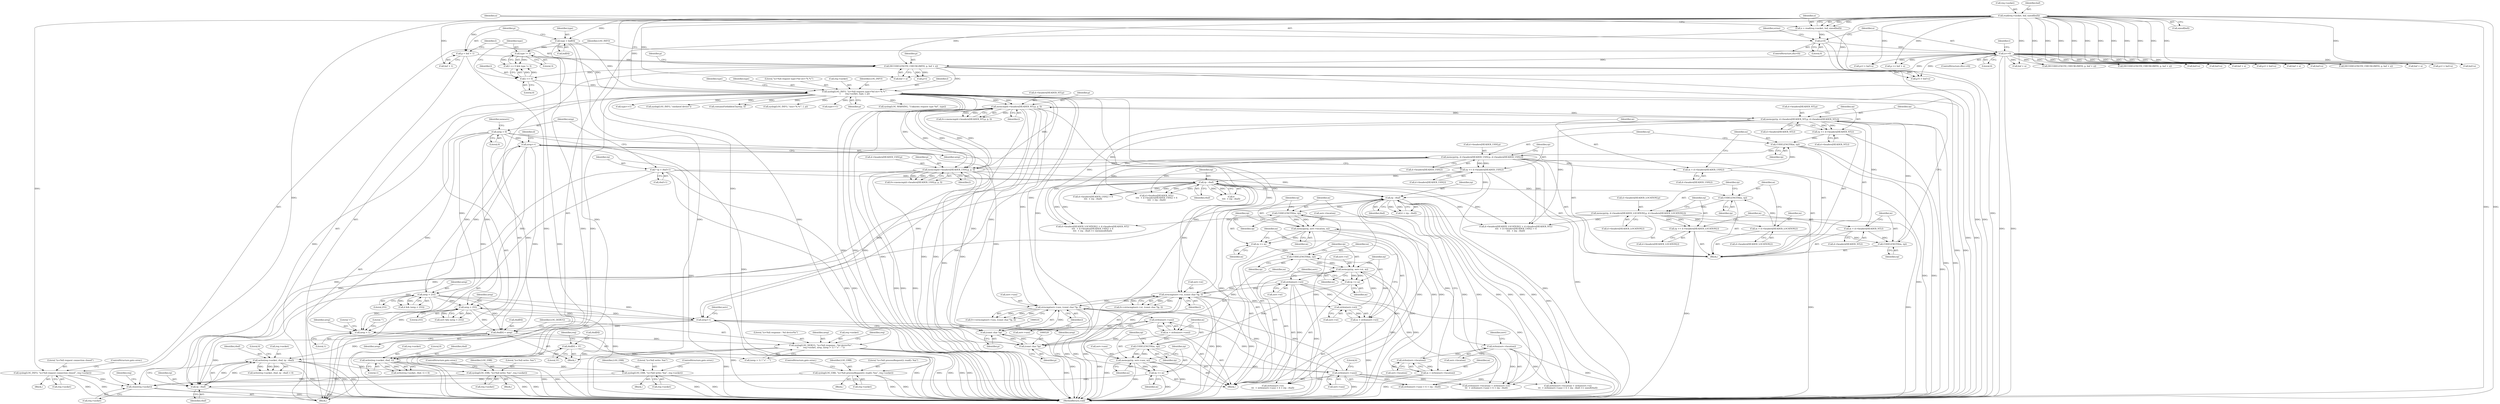 digraph "0_miniupnp_140ee8d2204b383279f854802b27bdb41c1d5d1a@API" {
"1001044" [label="(Call,close(req->socket))"];
"1000183" [label="(Call,syslog(LOG_INFO, \"(s=%d) request connection closed\", req->socket))"];
"1000146" [label="(Call,read(req->socket, buf, sizeof(buf)))"];
"1000236" [label="(Call,syslog(LOG_INFO, \"(s=%d) request type=%d str='%.*s'\",\n\t       req->socket, type, l, p))"];
"1000194" [label="(Call,type = buf[0])"];
"1000228" [label="(Call,type != 3)"];
"1000225" [label="(Call,l == 0)"];
"1000204" [label="(Call,DECODELENGTH_CHECKLIMIT(l, p, buf + n))"];
"1000199" [label="(Call,p = buf + 1)"];
"1000179" [label="(Call,n==0)"];
"1000154" [label="(Call,n<0)"];
"1000144" [label="(Call,n = read(req->socket, buf, sizeof(buf)))"];
"1000628" [label="(Call,syslog(LOG_ERR, \"(s=%d) write: %m\", req->socket))"];
"1000618" [label="(Call,write(req->socket, rbuf, rp - rbuf))"];
"1000603" [label="(Call,syslog(LOG_DEBUG, \"(s=%d) response : %d device%s\",\n\t\t       req->socket, nrep, (nrep > 1) ? \"s\" : \"\"))"];
"1000611" [label="(Call,nrep > 1)"];
"1000456" [label="(Call,nrep++)"];
"1000254" [label="(Call,nrep < 255)"];
"1000135" [label="(Call,nrep = 0)"];
"1000471" [label="(Call,nrep < 255)"];
"1000596" [label="(Call,nrep++)"];
"1000598" [label="(Call,rbuf[0] = nrep)"];
"1000623" [label="(Call,rp - rbuf)"];
"1000129" [label="(Call,* rp = rbuf+1)"];
"1000298" [label="(Call,rp - rbuf)"];
"1000447" [label="(Call,rp += d->headers[HEADER_USN].l)"];
"1000431" [label="(Call,memcpy(rp, d->headers[HEADER_USN].p, d->headers[HEADER_USN].l))"];
"1000428" [label="(Call,CODELENGTH(m, rp))"];
"1000419" [label="(Call,m = d->headers[HEADER_USN].l)"];
"1000410" [label="(Call,rp += d->headers[HEADER_NT].l)"];
"1000394" [label="(Call,memcpy(rp, d->headers[HEADER_NT].p, d->headers[HEADER_NT].l))"];
"1000391" [label="(Call,CODELENGTH(m, rp))"];
"1000382" [label="(Call,m = d->headers[HEADER_NT].l)"];
"1000373" [label="(Call,rp += d->headers[HEADER_LOCATION].l)"];
"1000357" [label="(Call,memcpy(rp, d->headers[HEADER_LOCATION].p, d->headers[HEADER_LOCATION].l))"];
"1000354" [label="(Call,CODELENGTH(m, rp))"];
"1000345" [label="(Call,m = d->headers[HEADER_LOCATION].l)"];
"1000314" [label="(Call,memcmp(d->headers[HEADER_NT].p, p, l))"];
"1000331" [label="(Call,memcmp(d->headers[HEADER_USN].p, p, l))"];
"1000501" [label="(Call,rp - rbuf)"];
"1000593" [label="(Call,rp += m)"];
"1000587" [label="(Call,memcpy(rp, serv->usn, m))"];
"1000584" [label="(Call,CODELENGTH(m, rp))"];
"1000578" [label="(Call,m = strlen(serv->usn))"];
"1000580" [label="(Call,strlen(serv->usn))"];
"1000495" [label="(Call,strlen(serv->usn))"];
"1000530" [label="(Call,strncmp(serv->usn, (const char *)p, l))"];
"1000534" [label="(Call,(const char *)p)"];
"1000519" [label="(Call,(const char *)p)"];
"1000515" [label="(Call,strncmp(serv->st, (const char *)p, l))"];
"1000490" [label="(Call,strlen(serv->st))"];
"1000569" [label="(Call,memcpy(rp, serv->st, m))"];
"1000566" [label="(Call,CODELENGTH(m, rp))"];
"1000560" [label="(Call,m = strlen(serv->st))"];
"1000562" [label="(Call,strlen(serv->st))"];
"1000557" [label="(Call,rp += m)"];
"1000551" [label="(Call,memcpy(rp, serv->location, m))"];
"1000548" [label="(Call,CODELENGTH(m, rp))"];
"1000542" [label="(Call,m = strlen(serv->location))"];
"1000544" [label="(Call,strlen(serv->location))"];
"1000485" [label="(Call,strlen(serv->location))"];
"1000575" [label="(Call,rp += m)"];
"1001011" [label="(Call,syslog(LOG_ERR, \"(s=%d) write: %m\", req->socket))"];
"1001003" [label="(Call,write(req->socket, rbuf, 1))"];
"1000996" [label="(Call,rbuf[0] = '\0')"];
"1000171" [label="(Call,syslog(LOG_ERR, \"(s=%d) processRequest(): read(): %m\", req->socket))"];
"1000224" [label="(Call,l == 0 && type != 3)"];
"1000204" [label="(Call,DECODELENGTH_CHECKLIMIT(l, p, buf + n))"];
"1000227" [label="(Literal,0)"];
"1000576" [label="(Identifier,rp)"];
"1000550" [label="(Identifier,rp)"];
"1000629" [label="(Identifier,LOG_ERR)"];
"1000177" [label="(ControlStructure,goto error;)"];
"1000226" [label="(Identifier,l)"];
"1000359" [label="(Call,d->headers[HEADER_LOCATION].p)"];
"1001013" [label="(Literal,\"(s=%d) write: %m\")"];
"1000137" [label="(Literal,0)"];
"1000491" [label="(Call,serv->st)"];
"1001017" [label="(ControlStructure,goto error;)"];
"1000544" [label="(Call,strlen(serv->location))"];
"1000597" [label="(Identifier,nrep)"];
"1000420" [label="(Identifier,m)"];
"1000252" [label="(Call,d && (nrep < 255))"];
"1000536" [label="(Identifier,p)"];
"1000623" [label="(Call,rp - rbuf)"];
"1000492" [label="(Identifier,serv)"];
"1000484" [label="(Call,strlen(serv->location) + strlen(serv->st)\n\t\t\t  + strlen(serv->usn) + 6 + (rp - rbuf))"];
"1000552" [label="(Identifier,rp)"];
"1000503" [label="(Identifier,rbuf)"];
"1000357" [label="(Call,memcpy(rp, d->headers[HEADER_LOCATION].p, d->headers[HEADER_LOCATION].l))"];
"1000567" [label="(Identifier,m)"];
"1000630" [label="(Literal,\"(s=%d) write: %m\")"];
"1000604" [label="(Identifier,LOG_DEBUG)"];
"1000129" [label="(Call,* rp = rbuf+1)"];
"1000272" [label="(Call,d->headers[HEADER_LOCATION].l + d->headers[HEADER_NT].l\n\t\t\t\t  + d->headers[HEADER_USN].l + 6\n\t\t\t\t  + (rp - rbuf))"];
"1000854" [label="(Call,buf+n)"];
"1000183" [label="(Call,syslog(LOG_INFO, \"(s=%d) request connection closed\", req->socket))"];
"1000609" [label="(Identifier,nrep)"];
"1000510" [label="(Call,type==1)"];
"1000615" [label="(Literal,\"\")"];
"1001003" [label="(Call,write(req->socket, rbuf, 1))"];
"1000997" [label="(Call,rbuf[0])"];
"1000472" [label="(Identifier,nrep)"];
"1000201" [label="(Call,buf + 1)"];
"1000428" [label="(Call,CODELENGTH(m, rp))"];
"1000213" [label="(Identifier,p)"];
"1000375" [label="(Call,d->headers[HEADER_LOCATION].l)"];
"1000548" [label="(Call,CODELENGTH(m, rp))"];
"1000135" [label="(Call,nrep = 0)"];
"1000432" [label="(Identifier,rp)"];
"1000332" [label="(Call,d->headers[HEADER_USN].p)"];
"1001008" [label="(Literal,1)"];
"1000473" [label="(Literal,255)"];
"1000553" [label="(Call,serv->location)"];
"1000519" [label="(Call,(const char *)p)"];
"1001014" [label="(Call,req->socket)"];
"1000624" [label="(Identifier,rp)"];
"1000298" [label="(Call,rp - rbuf)"];
"1000180" [label="(Identifier,n)"];
"1000456" [label="(Call,nrep++)"];
"1000312" [label="(Call,0==memcmp(d->headers[HEADER_NT].p, p, l))"];
"1000497" [label="(Identifier,serv)"];
"1001007" [label="(Identifier,rbuf)"];
"1000225" [label="(Call,l == 0)"];
"1000612" [label="(Identifier,nrep)"];
"1000355" [label="(Identifier,m)"];
"1000996" [label="(Call,rbuf[0] = '\0')"];
"1000172" [label="(Identifier,LOG_ERR)"];
"1000246" [label="(Identifier,type)"];
"1000179" [label="(Call,n==0)"];
"1000322" [label="(Identifier,p)"];
"1000181" [label="(Literal,0)"];
"1000131" [label="(Call,rbuf+1)"];
"1000628" [label="(Call,syslog(LOG_ERR, \"(s=%d) write: %m\", req->socket))"];
"1000339" [label="(Identifier,p)"];
"1000185" [label="(Literal,\"(s=%d) request connection closed\")"];
"1000594" [label="(Identifier,rp)"];
"1000199" [label="(Call,p = buf + 1)"];
"1000486" [label="(Call,serv->location)"];
"1001010" [label="(Block,)"];
"1000570" [label="(Identifier,rp)"];
"1000560" [label="(Call,m = strlen(serv->st))"];
"1000116" [label="(Block,)"];
"1000596" [label="(Call,nrep++)"];
"1000299" [label="(Identifier,rp)"];
"1000173" [label="(Literal,\"(s=%d) processRequest(): read(): %m\")"];
"1000496" [label="(Call,serv->usn)"];
"1000194" [label="(Call,type = buf[0])"];
"1000541" [label="(Block,)"];
"1000265" [label="(Call,syslog(LOG_INFO, \"outdated device\"))"];
"1000366" [label="(Call,d->headers[HEADER_LOCATION].l)"];
"1000592" [label="(Identifier,m)"];
"1000329" [label="(Call,0==memcmp(d->headers[HEADER_USN].p, p, l))"];
"1000542" [label="(Call,m = strlen(serv->location))"];
"1000568" [label="(Identifier,rp)"];
"1000850" [label="(Call,p+l > buf+n)"];
"1001004" [label="(Call,req->socket)"];
"1000513" [label="(Call,0==strncmp(serv->st, (const char *)p, l))"];
"1000625" [label="(Identifier,rbuf)"];
"1000212" [label="(Call,p+l)"];
"1000433" [label="(Call,d->headers[HEADER_USN].p)"];
"1000230" [label="(Literal,3)"];
"1000429" [label="(Identifier,m)"];
"1000191" [label="(Identifier,t)"];
"1000537" [label="(Identifier,l)"];
"1000699" [label="(Call,p >= buf + n)"];
"1000595" [label="(Identifier,m)"];
"1000485" [label="(Call,strlen(serv->location))"];
"1000157" [label="(Block,)"];
"1000392" [label="(Identifier,m)"];
"1001055" [label="(MethodReturn,void)"];
"1000419" [label="(Call,m = d->headers[HEADER_USN].l)"];
"1000144" [label="(Call,n = read(req->socket, buf, sizeof(buf)))"];
"1000229" [label="(Identifier,type)"];
"1000410" [label="(Call,rp += d->headers[HEADER_NT].l)"];
"1000345" [label="(Call,m = d->headers[HEADER_LOCATION].l)"];
"1000588" [label="(Identifier,rp)"];
"1000500" [label="(Literal,6)"];
"1000571" [label="(Call,serv->st)"];
"1000577" [label="(Identifier,m)"];
"1000189" [label="(ControlStructure,goto error;)"];
"1001009" [label="(Literal,0)"];
"1000382" [label="(Call,m = d->headers[HEADER_NT].l)"];
"1000384" [label="(Call,d->headers[HEADER_NT].l)"];
"1000579" [label="(Identifier,m)"];
"1000323" [label="(Identifier,l)"];
"1001011" [label="(Call,syslog(LOG_ERR, \"(s=%d) write: %m\", req->socket))"];
"1000242" [label="(Identifier,type)"];
"1000843" [label="(Call,DECODELENGTH_CHECKLIMIT(l, p, buf + n))"];
"1000228" [label="(Call,type != 3)"];
"1000846" [label="(Call,buf + n)"];
"1000530" [label="(Call,strncmp(serv->usn, (const char *)p, l))"];
"1000153" [label="(ControlStructure,if(n<0))"];
"1000300" [label="(Identifier,rbuf)"];
"1000656" [label="(Call,containsForbiddenChars(p, l))"];
"1000412" [label="(Call,d->headers[HEADER_NT].l)"];
"1000154" [label="(Call,n<0)"];
"1000543" [label="(Identifier,m)"];
"1000396" [label="(Call,d->headers[HEADER_NT].p)"];
"1000561" [label="(Identifier,m)"];
"1000448" [label="(Identifier,rp)"];
"1001002" [label="(Call,write(req->socket, rbuf, 1) < 0)"];
"1000779" [label="(Call,buf + n)"];
"1000549" [label="(Identifier,m)"];
"1000393" [label="(Identifier,rp)"];
"1000634" [label="(ControlStructure,goto error;)"];
"1000586" [label="(Identifier,rp)"];
"1000151" [label="(Call,sizeof(buf))"];
"1000459" [label="(Identifier,d)"];
"1000737" [label="(Call,syslog(LOG_INFO, \"usn='%.*s'\", l, p))"];
"1000161" [label="(Identifier,errno)"];
"1000613" [label="(Literal,1)"];
"1000440" [label="(Call,d->headers[HEADER_USN].l)"];
"1000254" [label="(Call,nrep < 255)"];
"1000709" [label="(Call,DECODELENGTH_CHECKLIMIT(l, p, buf + n))"];
"1000499" [label="(Call,6 + (rp - rbuf))"];
"1000585" [label="(Identifier,m)"];
"1000626" [label="(Literal,0)"];
"1000141" [label="(Identifier,newserv)"];
"1000200" [label="(Identifier,p)"];
"1000186" [label="(Call,req->socket)"];
"1000184" [label="(Identifier,LOG_INFO)"];
"1000627" [label="(Block,)"];
"1000309" [label="(Call,type==1)"];
"1000411" [label="(Identifier,rp)"];
"1000195" [label="(Identifier,type)"];
"1000383" [label="(Identifier,m)"];
"1000558" [label="(Identifier,rp)"];
"1000314" [label="(Call,memcmp(d->headers[HEADER_NT].p, p, l))"];
"1000155" [label="(Identifier,n)"];
"1000569" [label="(Call,memcpy(rp, serv->st, m))"];
"1000557" [label="(Call,rp += m)"];
"1000534" [label="(Call,(const char *)p)"];
"1000447" [label="(Call,rp += d->headers[HEADER_USN].l)"];
"1000521" [label="(Identifier,p)"];
"1000315" [label="(Call,d->headers[HEADER_NT].p)"];
"1000211" [label="(Call,p+l > buf+n)"];
"1000606" [label="(Call,req->socket)"];
"1000344" [label="(Block,)"];
"1000489" [label="(Call,strlen(serv->st)\n\t\t\t  + strlen(serv->usn) + 6 + (rp - rbuf))"];
"1000531" [label="(Call,serv->usn)"];
"1000475" [label="(Identifier,serv)"];
"1000620" [label="(Identifier,req)"];
"1000587" [label="(Call,memcpy(rp, serv->usn, m))"];
"1000374" [label="(Identifier,rp)"];
"1000244" [label="(Identifier,p)"];
"1000783" [label="(Call,p+l > buf+n)"];
"1001012" [label="(Identifier,LOG_ERR)"];
"1000431" [label="(Call,memcpy(rp, d->headers[HEADER_USN].p, d->headers[HEADER_USN].l))"];
"1000614" [label="(Literal,\"s\")"];
"1000146" [label="(Call,read(req->socket, buf, sizeof(buf)))"];
"1000619" [label="(Call,req->socket)"];
"1000494" [label="(Call,strlen(serv->usn) + 6 + (rp - rbuf))"];
"1000522" [label="(Identifier,l)"];
"1000516" [label="(Call,serv->st)"];
"1000483" [label="(Call,strlen(serv->location) + strlen(serv->st)\n\t\t\t  + strlen(serv->usn) + 6 + (rp - rbuf) >= sizeof(rbuf))"];
"1000490" [label="(Call,strlen(serv->st))"];
"1000346" [label="(Identifier,m)"];
"1000196" [label="(Call,buf[0])"];
"1000502" [label="(Identifier,rp)"];
"1000271" [label="(Call,d->headers[HEADER_LOCATION].l + d->headers[HEADER_NT].l\n\t\t\t\t  + d->headers[HEADER_USN].l + 6\n\t\t\t\t  + (rp - rbuf) >= (int)sizeof(rbuf))"];
"1001045" [label="(Call,req->socket)"];
"1000238" [label="(Literal,\"(s=%d) request type=%d str='%.*s'\")"];
"1000545" [label="(Call,serv->location)"];
"1000617" [label="(Call,write(req->socket, rbuf, rp - rbuf) < 0)"];
"1000574" [label="(Identifier,m)"];
"1000495" [label="(Call,strlen(serv->usn))"];
"1000147" [label="(Call,req->socket)"];
"1000394" [label="(Call,memcpy(rp, d->headers[HEADER_NT].p, d->headers[HEADER_NT].l))"];
"1000602" [label="(Identifier,nrep)"];
"1000471" [label="(Call,nrep < 255)"];
"1000449" [label="(Call,d->headers[HEADER_USN].l)"];
"1000562" [label="(Call,strlen(serv->st))"];
"1000563" [label="(Call,serv->st)"];
"1000207" [label="(Call,buf + n)"];
"1000391" [label="(Call,CODELENGTH(m, rp))"];
"1000347" [label="(Call,d->headers[HEADER_LOCATION].l)"];
"1000603" [label="(Call,syslog(LOG_DEBUG, \"(s=%d) response : %d device%s\",\n\t\t       req->socket, nrep, (nrep > 1) ? \"s\" : \"\"))"];
"1000605" [label="(Literal,\"(s=%d) response : %d device%s\")"];
"1000255" [label="(Identifier,nrep)"];
"1000992" [label="(Call,syslog(LOG_WARNING, \"Unknown request type %d\", type))"];
"1000288" [label="(Call,d->headers[HEADER_USN].l + 6\n\t\t\t\t  + (rp - rbuf))"];
"1001044" [label="(Call,close(req->socket))"];
"1001000" [label="(Literal,'\0')"];
"1000580" [label="(Call,strlen(serv->usn))"];
"1000610" [label="(Call,(nrep > 1) ? \"s\" : \"\")"];
"1000239" [label="(Call,req->socket)"];
"1000156" [label="(Literal,0)"];
"1000598" [label="(Call,rbuf[0] = nrep)"];
"1000599" [label="(Call,rbuf[0])"];
"1000280" [label="(Call,d->headers[HEADER_NT].l\n\t\t\t\t  + d->headers[HEADER_USN].l + 6\n\t\t\t\t  + (rp - rbuf))"];
"1000575" [label="(Call,rp += m)"];
"1000589" [label="(Call,serv->usn)"];
"1000150" [label="(Identifier,buf)"];
"1000584" [label="(Call,CODELENGTH(m, rp))"];
"1000469" [label="(Call,serv && (nrep < 255))"];
"1000581" [label="(Call,serv->usn)"];
"1000296" [label="(Call,6\n\t\t\t\t  + (rp - rbuf))"];
"1000247" [label="(Block,)"];
"1000712" [label="(Call,buf + n)"];
"1000354" [label="(Call,CODELENGTH(m, rp))"];
"1000182" [label="(Block,)"];
"1000174" [label="(Call,req->socket)"];
"1000578" [label="(Call,m = strlen(serv->usn))"];
"1000622" [label="(Identifier,rbuf)"];
"1000776" [label="(Call,DECODELENGTH_CHECKLIMIT(l, p, buf + n))"];
"1000256" [label="(Literal,255)"];
"1000145" [label="(Identifier,n)"];
"1000171" [label="(Call,syslog(LOG_ERR, \"(s=%d) processRequest(): read(): %m\", req->socket))"];
"1000395" [label="(Identifier,rp)"];
"1000618" [label="(Call,write(req->socket, rbuf, rp - rbuf))"];
"1000178" [label="(ControlStructure,if(n==0))"];
"1000457" [label="(Identifier,nrep)"];
"1000130" [label="(Identifier,rp)"];
"1000205" [label="(Identifier,l)"];
"1001005" [label="(Identifier,req)"];
"1000559" [label="(Identifier,m)"];
"1000236" [label="(Call,syslog(LOG_INFO, \"(s=%d) request type=%d str='%.*s'\",\n\t       req->socket, type, l, p))"];
"1000501" [label="(Call,rp - rbuf)"];
"1000566" [label="(Call,CODELENGTH(m, rp))"];
"1000611" [label="(Call,nrep > 1)"];
"1000515" [label="(Call,strncmp(serv->st, (const char *)p, l))"];
"1000593" [label="(Call,rp += m)"];
"1000787" [label="(Call,buf+n)"];
"1001050" [label="(Identifier,req)"];
"1000716" [label="(Call,p+l > buf+n)"];
"1000358" [label="(Identifier,rp)"];
"1000356" [label="(Identifier,rp)"];
"1000528" [label="(Call,0==strncmp(serv->usn, (const char *)p, l))"];
"1000373" [label="(Call,rp += d->headers[HEADER_LOCATION].l)"];
"1000215" [label="(Call,buf+n)"];
"1000237" [label="(Identifier,LOG_INFO)"];
"1000206" [label="(Identifier,p)"];
"1000331" [label="(Call,memcmp(d->headers[HEADER_USN].p, p, l))"];
"1000551" [label="(Call,memcpy(rp, serv->location, m))"];
"1000556" [label="(Identifier,m)"];
"1000243" [label="(Identifier,l)"];
"1000430" [label="(Identifier,rp)"];
"1000701" [label="(Call,buf + n)"];
"1000631" [label="(Call,req->socket)"];
"1000421" [label="(Call,d->headers[HEADER_USN].l)"];
"1000340" [label="(Identifier,l)"];
"1000720" [label="(Call,buf+n)"];
"1000403" [label="(Call,d->headers[HEADER_NT].l)"];
"1000136" [label="(Identifier,nrep)"];
"1001044" -> "1000116"  [label="AST: "];
"1001044" -> "1001045"  [label="CFG: "];
"1001045" -> "1001044"  [label="AST: "];
"1001050" -> "1001044"  [label="CFG: "];
"1001044" -> "1001055"  [label="DDG: "];
"1000183" -> "1001044"  [label="DDG: "];
"1000236" -> "1001044"  [label="DDG: "];
"1000628" -> "1001044"  [label="DDG: "];
"1001011" -> "1001044"  [label="DDG: "];
"1000146" -> "1001044"  [label="DDG: "];
"1000171" -> "1001044"  [label="DDG: "];
"1000183" -> "1000182"  [label="AST: "];
"1000183" -> "1000186"  [label="CFG: "];
"1000184" -> "1000183"  [label="AST: "];
"1000185" -> "1000183"  [label="AST: "];
"1000186" -> "1000183"  [label="AST: "];
"1000189" -> "1000183"  [label="CFG: "];
"1000183" -> "1001055"  [label="DDG: "];
"1000183" -> "1001055"  [label="DDG: "];
"1000146" -> "1000183"  [label="DDG: "];
"1000146" -> "1000144"  [label="AST: "];
"1000146" -> "1000151"  [label="CFG: "];
"1000147" -> "1000146"  [label="AST: "];
"1000150" -> "1000146"  [label="AST: "];
"1000151" -> "1000146"  [label="AST: "];
"1000144" -> "1000146"  [label="CFG: "];
"1000146" -> "1001055"  [label="DDG: "];
"1000146" -> "1001055"  [label="DDG: "];
"1000146" -> "1000144"  [label="DDG: "];
"1000146" -> "1000144"  [label="DDG: "];
"1000146" -> "1000171"  [label="DDG: "];
"1000146" -> "1000194"  [label="DDG: "];
"1000146" -> "1000199"  [label="DDG: "];
"1000146" -> "1000201"  [label="DDG: "];
"1000146" -> "1000204"  [label="DDG: "];
"1000146" -> "1000207"  [label="DDG: "];
"1000146" -> "1000211"  [label="DDG: "];
"1000146" -> "1000215"  [label="DDG: "];
"1000146" -> "1000236"  [label="DDG: "];
"1000146" -> "1000699"  [label="DDG: "];
"1000146" -> "1000701"  [label="DDG: "];
"1000146" -> "1000709"  [label="DDG: "];
"1000146" -> "1000712"  [label="DDG: "];
"1000146" -> "1000716"  [label="DDG: "];
"1000146" -> "1000720"  [label="DDG: "];
"1000146" -> "1000776"  [label="DDG: "];
"1000146" -> "1000779"  [label="DDG: "];
"1000146" -> "1000783"  [label="DDG: "];
"1000146" -> "1000787"  [label="DDG: "];
"1000146" -> "1000843"  [label="DDG: "];
"1000146" -> "1000846"  [label="DDG: "];
"1000146" -> "1000850"  [label="DDG: "];
"1000146" -> "1000854"  [label="DDG: "];
"1000236" -> "1000116"  [label="AST: "];
"1000236" -> "1000244"  [label="CFG: "];
"1000237" -> "1000236"  [label="AST: "];
"1000238" -> "1000236"  [label="AST: "];
"1000239" -> "1000236"  [label="AST: "];
"1000242" -> "1000236"  [label="AST: "];
"1000243" -> "1000236"  [label="AST: "];
"1000244" -> "1000236"  [label="AST: "];
"1000246" -> "1000236"  [label="CFG: "];
"1000236" -> "1001055"  [label="DDG: "];
"1000236" -> "1001055"  [label="DDG: "];
"1000236" -> "1001055"  [label="DDG: "];
"1000236" -> "1001055"  [label="DDG: "];
"1000236" -> "1001055"  [label="DDG: "];
"1000236" -> "1001055"  [label="DDG: "];
"1000194" -> "1000236"  [label="DDG: "];
"1000228" -> "1000236"  [label="DDG: "];
"1000225" -> "1000236"  [label="DDG: "];
"1000204" -> "1000236"  [label="DDG: "];
"1000236" -> "1000265"  [label="DDG: "];
"1000236" -> "1000309"  [label="DDG: "];
"1000236" -> "1000314"  [label="DDG: "];
"1000236" -> "1000314"  [label="DDG: "];
"1000236" -> "1000331"  [label="DDG: "];
"1000236" -> "1000331"  [label="DDG: "];
"1000236" -> "1000510"  [label="DDG: "];
"1000236" -> "1000519"  [label="DDG: "];
"1000236" -> "1000515"  [label="DDG: "];
"1000236" -> "1000534"  [label="DDG: "];
"1000236" -> "1000530"  [label="DDG: "];
"1000236" -> "1000603"  [label="DDG: "];
"1000236" -> "1000656"  [label="DDG: "];
"1000236" -> "1000656"  [label="DDG: "];
"1000236" -> "1000737"  [label="DDG: "];
"1000236" -> "1000992"  [label="DDG: "];
"1000236" -> "1001003"  [label="DDG: "];
"1000194" -> "1000116"  [label="AST: "];
"1000194" -> "1000196"  [label="CFG: "];
"1000195" -> "1000194"  [label="AST: "];
"1000196" -> "1000194"  [label="AST: "];
"1000200" -> "1000194"  [label="CFG: "];
"1000194" -> "1001055"  [label="DDG: "];
"1000194" -> "1001055"  [label="DDG: "];
"1000194" -> "1000228"  [label="DDG: "];
"1000228" -> "1000224"  [label="AST: "];
"1000228" -> "1000230"  [label="CFG: "];
"1000229" -> "1000228"  [label="AST: "];
"1000230" -> "1000228"  [label="AST: "];
"1000224" -> "1000228"  [label="CFG: "];
"1000228" -> "1001055"  [label="DDG: "];
"1000228" -> "1000224"  [label="DDG: "];
"1000228" -> "1000224"  [label="DDG: "];
"1000225" -> "1000224"  [label="AST: "];
"1000225" -> "1000227"  [label="CFG: "];
"1000226" -> "1000225"  [label="AST: "];
"1000227" -> "1000225"  [label="AST: "];
"1000229" -> "1000225"  [label="CFG: "];
"1000224" -> "1000225"  [label="CFG: "];
"1000225" -> "1001055"  [label="DDG: "];
"1000225" -> "1000224"  [label="DDG: "];
"1000225" -> "1000224"  [label="DDG: "];
"1000204" -> "1000225"  [label="DDG: "];
"1000204" -> "1000116"  [label="AST: "];
"1000204" -> "1000207"  [label="CFG: "];
"1000205" -> "1000204"  [label="AST: "];
"1000206" -> "1000204"  [label="AST: "];
"1000207" -> "1000204"  [label="AST: "];
"1000213" -> "1000204"  [label="CFG: "];
"1000204" -> "1001055"  [label="DDG: "];
"1000204" -> "1001055"  [label="DDG: "];
"1000199" -> "1000204"  [label="DDG: "];
"1000179" -> "1000204"  [label="DDG: "];
"1000204" -> "1000211"  [label="DDG: "];
"1000204" -> "1000211"  [label="DDG: "];
"1000204" -> "1000212"  [label="DDG: "];
"1000204" -> "1000212"  [label="DDG: "];
"1000199" -> "1000116"  [label="AST: "];
"1000199" -> "1000201"  [label="CFG: "];
"1000200" -> "1000199"  [label="AST: "];
"1000201" -> "1000199"  [label="AST: "];
"1000205" -> "1000199"  [label="CFG: "];
"1000199" -> "1001055"  [label="DDG: "];
"1000179" -> "1000178"  [label="AST: "];
"1000179" -> "1000181"  [label="CFG: "];
"1000180" -> "1000179"  [label="AST: "];
"1000181" -> "1000179"  [label="AST: "];
"1000184" -> "1000179"  [label="CFG: "];
"1000191" -> "1000179"  [label="CFG: "];
"1000179" -> "1001055"  [label="DDG: "];
"1000179" -> "1001055"  [label="DDG: "];
"1000154" -> "1000179"  [label="DDG: "];
"1000179" -> "1000207"  [label="DDG: "];
"1000179" -> "1000211"  [label="DDG: "];
"1000179" -> "1000215"  [label="DDG: "];
"1000179" -> "1000699"  [label="DDG: "];
"1000179" -> "1000701"  [label="DDG: "];
"1000179" -> "1000709"  [label="DDG: "];
"1000179" -> "1000712"  [label="DDG: "];
"1000179" -> "1000716"  [label="DDG: "];
"1000179" -> "1000720"  [label="DDG: "];
"1000179" -> "1000776"  [label="DDG: "];
"1000179" -> "1000779"  [label="DDG: "];
"1000179" -> "1000783"  [label="DDG: "];
"1000179" -> "1000787"  [label="DDG: "];
"1000179" -> "1000843"  [label="DDG: "];
"1000179" -> "1000846"  [label="DDG: "];
"1000179" -> "1000850"  [label="DDG: "];
"1000179" -> "1000854"  [label="DDG: "];
"1000154" -> "1000153"  [label="AST: "];
"1000154" -> "1000156"  [label="CFG: "];
"1000155" -> "1000154"  [label="AST: "];
"1000156" -> "1000154"  [label="AST: "];
"1000161" -> "1000154"  [label="CFG: "];
"1000180" -> "1000154"  [label="CFG: "];
"1000154" -> "1001055"  [label="DDG: "];
"1000154" -> "1001055"  [label="DDG: "];
"1000144" -> "1000154"  [label="DDG: "];
"1000144" -> "1000116"  [label="AST: "];
"1000145" -> "1000144"  [label="AST: "];
"1000155" -> "1000144"  [label="CFG: "];
"1000144" -> "1001055"  [label="DDG: "];
"1000628" -> "1000627"  [label="AST: "];
"1000628" -> "1000631"  [label="CFG: "];
"1000629" -> "1000628"  [label="AST: "];
"1000630" -> "1000628"  [label="AST: "];
"1000631" -> "1000628"  [label="AST: "];
"1000634" -> "1000628"  [label="CFG: "];
"1000628" -> "1001055"  [label="DDG: "];
"1000628" -> "1001055"  [label="DDG: "];
"1000618" -> "1000628"  [label="DDG: "];
"1000618" -> "1000617"  [label="AST: "];
"1000618" -> "1000623"  [label="CFG: "];
"1000619" -> "1000618"  [label="AST: "];
"1000622" -> "1000618"  [label="AST: "];
"1000623" -> "1000618"  [label="AST: "];
"1000626" -> "1000618"  [label="CFG: "];
"1000618" -> "1001055"  [label="DDG: "];
"1000618" -> "1001055"  [label="DDG: "];
"1000618" -> "1001055"  [label="DDG: "];
"1000618" -> "1000617"  [label="DDG: "];
"1000618" -> "1000617"  [label="DDG: "];
"1000618" -> "1000617"  [label="DDG: "];
"1000603" -> "1000618"  [label="DDG: "];
"1000598" -> "1000618"  [label="DDG: "];
"1000623" -> "1000618"  [label="DDG: "];
"1000623" -> "1000618"  [label="DDG: "];
"1000603" -> "1000247"  [label="AST: "];
"1000603" -> "1000610"  [label="CFG: "];
"1000604" -> "1000603"  [label="AST: "];
"1000605" -> "1000603"  [label="AST: "];
"1000606" -> "1000603"  [label="AST: "];
"1000609" -> "1000603"  [label="AST: "];
"1000610" -> "1000603"  [label="AST: "];
"1000620" -> "1000603"  [label="CFG: "];
"1000603" -> "1001055"  [label="DDG: "];
"1000603" -> "1001055"  [label="DDG: "];
"1000603" -> "1001055"  [label="DDG: "];
"1000603" -> "1001055"  [label="DDG: "];
"1000611" -> "1000603"  [label="DDG: "];
"1000611" -> "1000610"  [label="AST: "];
"1000611" -> "1000613"  [label="CFG: "];
"1000612" -> "1000611"  [label="AST: "];
"1000613" -> "1000611"  [label="AST: "];
"1000614" -> "1000611"  [label="CFG: "];
"1000615" -> "1000611"  [label="CFG: "];
"1000456" -> "1000611"  [label="DDG: "];
"1000471" -> "1000611"  [label="DDG: "];
"1000135" -> "1000611"  [label="DDG: "];
"1000254" -> "1000611"  [label="DDG: "];
"1000596" -> "1000611"  [label="DDG: "];
"1000456" -> "1000344"  [label="AST: "];
"1000456" -> "1000457"  [label="CFG: "];
"1000457" -> "1000456"  [label="AST: "];
"1000459" -> "1000456"  [label="CFG: "];
"1000456" -> "1001055"  [label="DDG: "];
"1000456" -> "1000254"  [label="DDG: "];
"1000254" -> "1000456"  [label="DDG: "];
"1000135" -> "1000456"  [label="DDG: "];
"1000456" -> "1000471"  [label="DDG: "];
"1000456" -> "1000596"  [label="DDG: "];
"1000456" -> "1000598"  [label="DDG: "];
"1000254" -> "1000252"  [label="AST: "];
"1000254" -> "1000256"  [label="CFG: "];
"1000255" -> "1000254"  [label="AST: "];
"1000256" -> "1000254"  [label="AST: "];
"1000252" -> "1000254"  [label="CFG: "];
"1000254" -> "1001055"  [label="DDG: "];
"1000254" -> "1000252"  [label="DDG: "];
"1000254" -> "1000252"  [label="DDG: "];
"1000135" -> "1000254"  [label="DDG: "];
"1000254" -> "1000471"  [label="DDG: "];
"1000254" -> "1000596"  [label="DDG: "];
"1000254" -> "1000598"  [label="DDG: "];
"1000135" -> "1000116"  [label="AST: "];
"1000135" -> "1000137"  [label="CFG: "];
"1000136" -> "1000135"  [label="AST: "];
"1000137" -> "1000135"  [label="AST: "];
"1000141" -> "1000135"  [label="CFG: "];
"1000135" -> "1001055"  [label="DDG: "];
"1000135" -> "1000471"  [label="DDG: "];
"1000135" -> "1000596"  [label="DDG: "];
"1000135" -> "1000598"  [label="DDG: "];
"1000471" -> "1000469"  [label="AST: "];
"1000471" -> "1000473"  [label="CFG: "];
"1000472" -> "1000471"  [label="AST: "];
"1000473" -> "1000471"  [label="AST: "];
"1000469" -> "1000471"  [label="CFG: "];
"1000471" -> "1001055"  [label="DDG: "];
"1000471" -> "1000469"  [label="DDG: "];
"1000471" -> "1000469"  [label="DDG: "];
"1000596" -> "1000471"  [label="DDG: "];
"1000471" -> "1000596"  [label="DDG: "];
"1000471" -> "1000598"  [label="DDG: "];
"1000596" -> "1000541"  [label="AST: "];
"1000596" -> "1000597"  [label="CFG: "];
"1000597" -> "1000596"  [label="AST: "];
"1000475" -> "1000596"  [label="CFG: "];
"1000596" -> "1001055"  [label="DDG: "];
"1000596" -> "1000598"  [label="DDG: "];
"1000598" -> "1000247"  [label="AST: "];
"1000598" -> "1000602"  [label="CFG: "];
"1000599" -> "1000598"  [label="AST: "];
"1000602" -> "1000598"  [label="AST: "];
"1000604" -> "1000598"  [label="CFG: "];
"1000598" -> "1001055"  [label="DDG: "];
"1000598" -> "1000623"  [label="DDG: "];
"1000623" -> "1000625"  [label="CFG: "];
"1000624" -> "1000623"  [label="AST: "];
"1000625" -> "1000623"  [label="AST: "];
"1000623" -> "1001055"  [label="DDG: "];
"1000129" -> "1000623"  [label="DDG: "];
"1000298" -> "1000623"  [label="DDG: "];
"1000501" -> "1000623"  [label="DDG: "];
"1000593" -> "1000623"  [label="DDG: "];
"1000447" -> "1000623"  [label="DDG: "];
"1000129" -> "1000116"  [label="AST: "];
"1000129" -> "1000131"  [label="CFG: "];
"1000130" -> "1000129"  [label="AST: "];
"1000131" -> "1000129"  [label="AST: "];
"1000136" -> "1000129"  [label="CFG: "];
"1000129" -> "1001055"  [label="DDG: "];
"1000129" -> "1001055"  [label="DDG: "];
"1000129" -> "1000298"  [label="DDG: "];
"1000129" -> "1000501"  [label="DDG: "];
"1000298" -> "1000296"  [label="AST: "];
"1000298" -> "1000300"  [label="CFG: "];
"1000299" -> "1000298"  [label="AST: "];
"1000300" -> "1000298"  [label="AST: "];
"1000296" -> "1000298"  [label="CFG: "];
"1000298" -> "1001055"  [label="DDG: "];
"1000298" -> "1000271"  [label="DDG: "];
"1000298" -> "1000271"  [label="DDG: "];
"1000298" -> "1000272"  [label="DDG: "];
"1000298" -> "1000272"  [label="DDG: "];
"1000298" -> "1000280"  [label="DDG: "];
"1000298" -> "1000280"  [label="DDG: "];
"1000298" -> "1000288"  [label="DDG: "];
"1000298" -> "1000288"  [label="DDG: "];
"1000298" -> "1000296"  [label="DDG: "];
"1000298" -> "1000296"  [label="DDG: "];
"1000447" -> "1000298"  [label="DDG: "];
"1000298" -> "1000354"  [label="DDG: "];
"1000298" -> "1000501"  [label="DDG: "];
"1000447" -> "1000344"  [label="AST: "];
"1000447" -> "1000449"  [label="CFG: "];
"1000448" -> "1000447"  [label="AST: "];
"1000449" -> "1000447"  [label="AST: "];
"1000457" -> "1000447"  [label="CFG: "];
"1000447" -> "1001055"  [label="DDG: "];
"1000431" -> "1000447"  [label="DDG: "];
"1000431" -> "1000447"  [label="DDG: "];
"1000447" -> "1000501"  [label="DDG: "];
"1000431" -> "1000344"  [label="AST: "];
"1000431" -> "1000440"  [label="CFG: "];
"1000432" -> "1000431"  [label="AST: "];
"1000433" -> "1000431"  [label="AST: "];
"1000440" -> "1000431"  [label="AST: "];
"1000448" -> "1000431"  [label="CFG: "];
"1000431" -> "1001055"  [label="DDG: "];
"1000431" -> "1001055"  [label="DDG: "];
"1000431" -> "1000271"  [label="DDG: "];
"1000431" -> "1000272"  [label="DDG: "];
"1000431" -> "1000280"  [label="DDG: "];
"1000431" -> "1000288"  [label="DDG: "];
"1000431" -> "1000331"  [label="DDG: "];
"1000431" -> "1000419"  [label="DDG: "];
"1000428" -> "1000431"  [label="DDG: "];
"1000331" -> "1000431"  [label="DDG: "];
"1000428" -> "1000344"  [label="AST: "];
"1000428" -> "1000430"  [label="CFG: "];
"1000429" -> "1000428"  [label="AST: "];
"1000430" -> "1000428"  [label="AST: "];
"1000432" -> "1000428"  [label="CFG: "];
"1000428" -> "1001055"  [label="DDG: "];
"1000428" -> "1001055"  [label="DDG: "];
"1000419" -> "1000428"  [label="DDG: "];
"1000410" -> "1000428"  [label="DDG: "];
"1000419" -> "1000344"  [label="AST: "];
"1000419" -> "1000421"  [label="CFG: "];
"1000420" -> "1000419"  [label="AST: "];
"1000421" -> "1000419"  [label="AST: "];
"1000429" -> "1000419"  [label="CFG: "];
"1000410" -> "1000344"  [label="AST: "];
"1000410" -> "1000412"  [label="CFG: "];
"1000411" -> "1000410"  [label="AST: "];
"1000412" -> "1000410"  [label="AST: "];
"1000420" -> "1000410"  [label="CFG: "];
"1000410" -> "1001055"  [label="DDG: "];
"1000394" -> "1000410"  [label="DDG: "];
"1000394" -> "1000410"  [label="DDG: "];
"1000394" -> "1000344"  [label="AST: "];
"1000394" -> "1000403"  [label="CFG: "];
"1000395" -> "1000394"  [label="AST: "];
"1000396" -> "1000394"  [label="AST: "];
"1000403" -> "1000394"  [label="AST: "];
"1000411" -> "1000394"  [label="CFG: "];
"1000394" -> "1001055"  [label="DDG: "];
"1000394" -> "1001055"  [label="DDG: "];
"1000394" -> "1000271"  [label="DDG: "];
"1000394" -> "1000272"  [label="DDG: "];
"1000394" -> "1000280"  [label="DDG: "];
"1000394" -> "1000314"  [label="DDG: "];
"1000394" -> "1000382"  [label="DDG: "];
"1000391" -> "1000394"  [label="DDG: "];
"1000314" -> "1000394"  [label="DDG: "];
"1000391" -> "1000344"  [label="AST: "];
"1000391" -> "1000393"  [label="CFG: "];
"1000392" -> "1000391"  [label="AST: "];
"1000393" -> "1000391"  [label="AST: "];
"1000395" -> "1000391"  [label="CFG: "];
"1000382" -> "1000391"  [label="DDG: "];
"1000373" -> "1000391"  [label="DDG: "];
"1000382" -> "1000344"  [label="AST: "];
"1000382" -> "1000384"  [label="CFG: "];
"1000383" -> "1000382"  [label="AST: "];
"1000384" -> "1000382"  [label="AST: "];
"1000392" -> "1000382"  [label="CFG: "];
"1000373" -> "1000344"  [label="AST: "];
"1000373" -> "1000375"  [label="CFG: "];
"1000374" -> "1000373"  [label="AST: "];
"1000375" -> "1000373"  [label="AST: "];
"1000383" -> "1000373"  [label="CFG: "];
"1000373" -> "1001055"  [label="DDG: "];
"1000357" -> "1000373"  [label="DDG: "];
"1000357" -> "1000373"  [label="DDG: "];
"1000357" -> "1000344"  [label="AST: "];
"1000357" -> "1000366"  [label="CFG: "];
"1000358" -> "1000357"  [label="AST: "];
"1000359" -> "1000357"  [label="AST: "];
"1000366" -> "1000357"  [label="AST: "];
"1000374" -> "1000357"  [label="CFG: "];
"1000357" -> "1001055"  [label="DDG: "];
"1000357" -> "1001055"  [label="DDG: "];
"1000357" -> "1000271"  [label="DDG: "];
"1000357" -> "1000272"  [label="DDG: "];
"1000357" -> "1000345"  [label="DDG: "];
"1000354" -> "1000357"  [label="DDG: "];
"1000354" -> "1000344"  [label="AST: "];
"1000354" -> "1000356"  [label="CFG: "];
"1000355" -> "1000354"  [label="AST: "];
"1000356" -> "1000354"  [label="AST: "];
"1000358" -> "1000354"  [label="CFG: "];
"1000345" -> "1000354"  [label="DDG: "];
"1000345" -> "1000344"  [label="AST: "];
"1000345" -> "1000347"  [label="CFG: "];
"1000346" -> "1000345"  [label="AST: "];
"1000347" -> "1000345"  [label="AST: "];
"1000355" -> "1000345"  [label="CFG: "];
"1000314" -> "1000312"  [label="AST: "];
"1000314" -> "1000323"  [label="CFG: "];
"1000315" -> "1000314"  [label="AST: "];
"1000322" -> "1000314"  [label="AST: "];
"1000323" -> "1000314"  [label="AST: "];
"1000312" -> "1000314"  [label="CFG: "];
"1000314" -> "1001055"  [label="DDG: "];
"1000314" -> "1001055"  [label="DDG: "];
"1000314" -> "1001055"  [label="DDG: "];
"1000314" -> "1000312"  [label="DDG: "];
"1000314" -> "1000312"  [label="DDG: "];
"1000314" -> "1000312"  [label="DDG: "];
"1000331" -> "1000314"  [label="DDG: "];
"1000331" -> "1000314"  [label="DDG: "];
"1000314" -> "1000331"  [label="DDG: "];
"1000314" -> "1000331"  [label="DDG: "];
"1000314" -> "1000519"  [label="DDG: "];
"1000314" -> "1000515"  [label="DDG: "];
"1000314" -> "1000534"  [label="DDG: "];
"1000314" -> "1000530"  [label="DDG: "];
"1000331" -> "1000329"  [label="AST: "];
"1000331" -> "1000340"  [label="CFG: "];
"1000332" -> "1000331"  [label="AST: "];
"1000339" -> "1000331"  [label="AST: "];
"1000340" -> "1000331"  [label="AST: "];
"1000329" -> "1000331"  [label="CFG: "];
"1000331" -> "1001055"  [label="DDG: "];
"1000331" -> "1001055"  [label="DDG: "];
"1000331" -> "1001055"  [label="DDG: "];
"1000331" -> "1000329"  [label="DDG: "];
"1000331" -> "1000329"  [label="DDG: "];
"1000331" -> "1000329"  [label="DDG: "];
"1000331" -> "1000519"  [label="DDG: "];
"1000331" -> "1000515"  [label="DDG: "];
"1000331" -> "1000534"  [label="DDG: "];
"1000331" -> "1000530"  [label="DDG: "];
"1000501" -> "1000499"  [label="AST: "];
"1000501" -> "1000503"  [label="CFG: "];
"1000502" -> "1000501"  [label="AST: "];
"1000503" -> "1000501"  [label="AST: "];
"1000499" -> "1000501"  [label="CFG: "];
"1000501" -> "1001055"  [label="DDG: "];
"1000501" -> "1000483"  [label="DDG: "];
"1000501" -> "1000483"  [label="DDG: "];
"1000501" -> "1000484"  [label="DDG: "];
"1000501" -> "1000484"  [label="DDG: "];
"1000501" -> "1000489"  [label="DDG: "];
"1000501" -> "1000489"  [label="DDG: "];
"1000501" -> "1000494"  [label="DDG: "];
"1000501" -> "1000494"  [label="DDG: "];
"1000501" -> "1000499"  [label="DDG: "];
"1000501" -> "1000499"  [label="DDG: "];
"1000593" -> "1000501"  [label="DDG: "];
"1000501" -> "1000548"  [label="DDG: "];
"1000593" -> "1000541"  [label="AST: "];
"1000593" -> "1000595"  [label="CFG: "];
"1000594" -> "1000593"  [label="AST: "];
"1000595" -> "1000593"  [label="AST: "];
"1000597" -> "1000593"  [label="CFG: "];
"1000593" -> "1001055"  [label="DDG: "];
"1000587" -> "1000593"  [label="DDG: "];
"1000587" -> "1000593"  [label="DDG: "];
"1000587" -> "1000541"  [label="AST: "];
"1000587" -> "1000592"  [label="CFG: "];
"1000588" -> "1000587"  [label="AST: "];
"1000589" -> "1000587"  [label="AST: "];
"1000592" -> "1000587"  [label="AST: "];
"1000594" -> "1000587"  [label="CFG: "];
"1000587" -> "1001055"  [label="DDG: "];
"1000587" -> "1001055"  [label="DDG: "];
"1000587" -> "1000495"  [label="DDG: "];
"1000584" -> "1000587"  [label="DDG: "];
"1000584" -> "1000587"  [label="DDG: "];
"1000580" -> "1000587"  [label="DDG: "];
"1000584" -> "1000541"  [label="AST: "];
"1000584" -> "1000586"  [label="CFG: "];
"1000585" -> "1000584"  [label="AST: "];
"1000586" -> "1000584"  [label="AST: "];
"1000588" -> "1000584"  [label="CFG: "];
"1000584" -> "1001055"  [label="DDG: "];
"1000578" -> "1000584"  [label="DDG: "];
"1000575" -> "1000584"  [label="DDG: "];
"1000578" -> "1000541"  [label="AST: "];
"1000578" -> "1000580"  [label="CFG: "];
"1000579" -> "1000578"  [label="AST: "];
"1000580" -> "1000578"  [label="AST: "];
"1000585" -> "1000578"  [label="CFG: "];
"1000578" -> "1001055"  [label="DDG: "];
"1000580" -> "1000578"  [label="DDG: "];
"1000580" -> "1000581"  [label="CFG: "];
"1000581" -> "1000580"  [label="AST: "];
"1000495" -> "1000580"  [label="DDG: "];
"1000530" -> "1000580"  [label="DDG: "];
"1000495" -> "1000494"  [label="AST: "];
"1000495" -> "1000496"  [label="CFG: "];
"1000496" -> "1000495"  [label="AST: "];
"1000500" -> "1000495"  [label="CFG: "];
"1000495" -> "1001055"  [label="DDG: "];
"1000495" -> "1000483"  [label="DDG: "];
"1000495" -> "1000484"  [label="DDG: "];
"1000495" -> "1000489"  [label="DDG: "];
"1000495" -> "1000494"  [label="DDG: "];
"1000530" -> "1000495"  [label="DDG: "];
"1000495" -> "1000530"  [label="DDG: "];
"1000530" -> "1000528"  [label="AST: "];
"1000530" -> "1000537"  [label="CFG: "];
"1000531" -> "1000530"  [label="AST: "];
"1000534" -> "1000530"  [label="AST: "];
"1000537" -> "1000530"  [label="AST: "];
"1000528" -> "1000530"  [label="CFG: "];
"1000530" -> "1001055"  [label="DDG: "];
"1000530" -> "1001055"  [label="DDG: "];
"1000530" -> "1001055"  [label="DDG: "];
"1000530" -> "1000515"  [label="DDG: "];
"1000530" -> "1000528"  [label="DDG: "];
"1000530" -> "1000528"  [label="DDG: "];
"1000530" -> "1000528"  [label="DDG: "];
"1000534" -> "1000530"  [label="DDG: "];
"1000515" -> "1000530"  [label="DDG: "];
"1000534" -> "1000536"  [label="CFG: "];
"1000535" -> "1000534"  [label="AST: "];
"1000536" -> "1000534"  [label="AST: "];
"1000537" -> "1000534"  [label="CFG: "];
"1000534" -> "1001055"  [label="DDG: "];
"1000534" -> "1000519"  [label="DDG: "];
"1000519" -> "1000534"  [label="DDG: "];
"1000519" -> "1000515"  [label="AST: "];
"1000519" -> "1000521"  [label="CFG: "];
"1000520" -> "1000519"  [label="AST: "];
"1000521" -> "1000519"  [label="AST: "];
"1000522" -> "1000519"  [label="CFG: "];
"1000519" -> "1001055"  [label="DDG: "];
"1000519" -> "1000515"  [label="DDG: "];
"1000515" -> "1000513"  [label="AST: "];
"1000515" -> "1000522"  [label="CFG: "];
"1000516" -> "1000515"  [label="AST: "];
"1000522" -> "1000515"  [label="AST: "];
"1000513" -> "1000515"  [label="CFG: "];
"1000515" -> "1001055"  [label="DDG: "];
"1000515" -> "1001055"  [label="DDG: "];
"1000515" -> "1001055"  [label="DDG: "];
"1000515" -> "1000490"  [label="DDG: "];
"1000515" -> "1000513"  [label="DDG: "];
"1000515" -> "1000513"  [label="DDG: "];
"1000515" -> "1000513"  [label="DDG: "];
"1000490" -> "1000515"  [label="DDG: "];
"1000515" -> "1000562"  [label="DDG: "];
"1000490" -> "1000489"  [label="AST: "];
"1000490" -> "1000491"  [label="CFG: "];
"1000491" -> "1000490"  [label="AST: "];
"1000497" -> "1000490"  [label="CFG: "];
"1000490" -> "1001055"  [label="DDG: "];
"1000490" -> "1000483"  [label="DDG: "];
"1000490" -> "1000484"  [label="DDG: "];
"1000490" -> "1000489"  [label="DDG: "];
"1000569" -> "1000490"  [label="DDG: "];
"1000490" -> "1000562"  [label="DDG: "];
"1000569" -> "1000541"  [label="AST: "];
"1000569" -> "1000574"  [label="CFG: "];
"1000570" -> "1000569"  [label="AST: "];
"1000571" -> "1000569"  [label="AST: "];
"1000574" -> "1000569"  [label="AST: "];
"1000576" -> "1000569"  [label="CFG: "];
"1000569" -> "1001055"  [label="DDG: "];
"1000569" -> "1001055"  [label="DDG: "];
"1000566" -> "1000569"  [label="DDG: "];
"1000566" -> "1000569"  [label="DDG: "];
"1000562" -> "1000569"  [label="DDG: "];
"1000569" -> "1000575"  [label="DDG: "];
"1000569" -> "1000575"  [label="DDG: "];
"1000566" -> "1000541"  [label="AST: "];
"1000566" -> "1000568"  [label="CFG: "];
"1000567" -> "1000566"  [label="AST: "];
"1000568" -> "1000566"  [label="AST: "];
"1000570" -> "1000566"  [label="CFG: "];
"1000560" -> "1000566"  [label="DDG: "];
"1000557" -> "1000566"  [label="DDG: "];
"1000560" -> "1000541"  [label="AST: "];
"1000560" -> "1000562"  [label="CFG: "];
"1000561" -> "1000560"  [label="AST: "];
"1000562" -> "1000560"  [label="AST: "];
"1000567" -> "1000560"  [label="CFG: "];
"1000560" -> "1001055"  [label="DDG: "];
"1000562" -> "1000560"  [label="DDG: "];
"1000562" -> "1000563"  [label="CFG: "];
"1000563" -> "1000562"  [label="AST: "];
"1000557" -> "1000541"  [label="AST: "];
"1000557" -> "1000559"  [label="CFG: "];
"1000558" -> "1000557"  [label="AST: "];
"1000559" -> "1000557"  [label="AST: "];
"1000561" -> "1000557"  [label="CFG: "];
"1000551" -> "1000557"  [label="DDG: "];
"1000551" -> "1000557"  [label="DDG: "];
"1000551" -> "1000541"  [label="AST: "];
"1000551" -> "1000556"  [label="CFG: "];
"1000552" -> "1000551"  [label="AST: "];
"1000553" -> "1000551"  [label="AST: "];
"1000556" -> "1000551"  [label="AST: "];
"1000558" -> "1000551"  [label="CFG: "];
"1000551" -> "1001055"  [label="DDG: "];
"1000551" -> "1001055"  [label="DDG: "];
"1000551" -> "1000485"  [label="DDG: "];
"1000548" -> "1000551"  [label="DDG: "];
"1000548" -> "1000551"  [label="DDG: "];
"1000544" -> "1000551"  [label="DDG: "];
"1000548" -> "1000541"  [label="AST: "];
"1000548" -> "1000550"  [label="CFG: "];
"1000549" -> "1000548"  [label="AST: "];
"1000550" -> "1000548"  [label="AST: "];
"1000552" -> "1000548"  [label="CFG: "];
"1000542" -> "1000548"  [label="DDG: "];
"1000542" -> "1000541"  [label="AST: "];
"1000542" -> "1000544"  [label="CFG: "];
"1000543" -> "1000542"  [label="AST: "];
"1000544" -> "1000542"  [label="AST: "];
"1000549" -> "1000542"  [label="CFG: "];
"1000542" -> "1001055"  [label="DDG: "];
"1000544" -> "1000542"  [label="DDG: "];
"1000544" -> "1000545"  [label="CFG: "];
"1000545" -> "1000544"  [label="AST: "];
"1000485" -> "1000544"  [label="DDG: "];
"1000485" -> "1000484"  [label="AST: "];
"1000485" -> "1000486"  [label="CFG: "];
"1000486" -> "1000485"  [label="AST: "];
"1000492" -> "1000485"  [label="CFG: "];
"1000485" -> "1001055"  [label="DDG: "];
"1000485" -> "1000483"  [label="DDG: "];
"1000485" -> "1000484"  [label="DDG: "];
"1000575" -> "1000541"  [label="AST: "];
"1000575" -> "1000577"  [label="CFG: "];
"1000576" -> "1000575"  [label="AST: "];
"1000577" -> "1000575"  [label="AST: "];
"1000579" -> "1000575"  [label="CFG: "];
"1001011" -> "1001010"  [label="AST: "];
"1001011" -> "1001014"  [label="CFG: "];
"1001012" -> "1001011"  [label="AST: "];
"1001013" -> "1001011"  [label="AST: "];
"1001014" -> "1001011"  [label="AST: "];
"1001017" -> "1001011"  [label="CFG: "];
"1001011" -> "1001055"  [label="DDG: "];
"1001011" -> "1001055"  [label="DDG: "];
"1001003" -> "1001011"  [label="DDG: "];
"1001003" -> "1001002"  [label="AST: "];
"1001003" -> "1001008"  [label="CFG: "];
"1001004" -> "1001003"  [label="AST: "];
"1001007" -> "1001003"  [label="AST: "];
"1001008" -> "1001003"  [label="AST: "];
"1001009" -> "1001003"  [label="CFG: "];
"1001003" -> "1001055"  [label="DDG: "];
"1001003" -> "1001055"  [label="DDG: "];
"1001003" -> "1001002"  [label="DDG: "];
"1001003" -> "1001002"  [label="DDG: "];
"1001003" -> "1001002"  [label="DDG: "];
"1000996" -> "1001003"  [label="DDG: "];
"1000996" -> "1000247"  [label="AST: "];
"1000996" -> "1001000"  [label="CFG: "];
"1000997" -> "1000996"  [label="AST: "];
"1001000" -> "1000996"  [label="AST: "];
"1001005" -> "1000996"  [label="CFG: "];
"1000996" -> "1001055"  [label="DDG: "];
"1000171" -> "1000157"  [label="AST: "];
"1000171" -> "1000174"  [label="CFG: "];
"1000172" -> "1000171"  [label="AST: "];
"1000173" -> "1000171"  [label="AST: "];
"1000174" -> "1000171"  [label="AST: "];
"1000177" -> "1000171"  [label="CFG: "];
"1000171" -> "1001055"  [label="DDG: "];
"1000171" -> "1001055"  [label="DDG: "];
}
